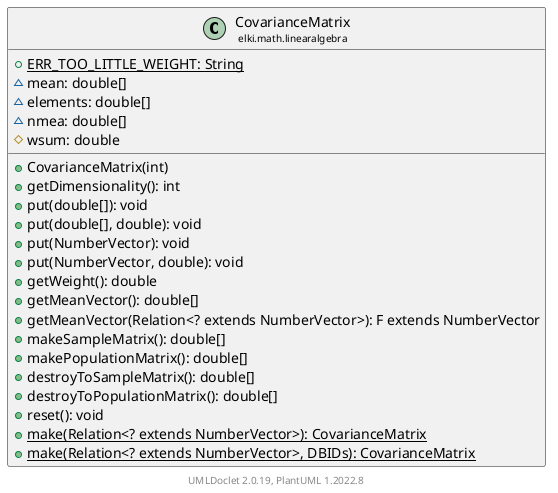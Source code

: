 @startuml
    remove .*\.(Instance|Par|Parameterizer|Factory)$
    set namespaceSeparator none
    hide empty fields
    hide empty methods

    class "<size:14>CovarianceMatrix\n<size:10>elki.math.linearalgebra" as elki.math.linearalgebra.CovarianceMatrix [[CovarianceMatrix.html]] {
        {static} +ERR_TOO_LITTLE_WEIGHT: String
        ~mean: double[]
        ~elements: double[]
        ~nmea: double[]
        #wsum: double
        +CovarianceMatrix(int)
        +getDimensionality(): int
        +put(double[]): void
        +put(double[], double): void
        +put(NumberVector): void
        +put(NumberVector, double): void
        +getWeight(): double
        +getMeanVector(): double[]
        +getMeanVector(Relation<? extends NumberVector>): F extends NumberVector
        +makeSampleMatrix(): double[]
        +makePopulationMatrix(): double[]
        +destroyToSampleMatrix(): double[]
        +destroyToPopulationMatrix(): double[]
        +reset(): void
        {static} +make(Relation<? extends NumberVector>): CovarianceMatrix
        {static} +make(Relation<? extends NumberVector>, DBIDs): CovarianceMatrix
    }

    center footer UMLDoclet 2.0.19, PlantUML 1.2022.8
@enduml
